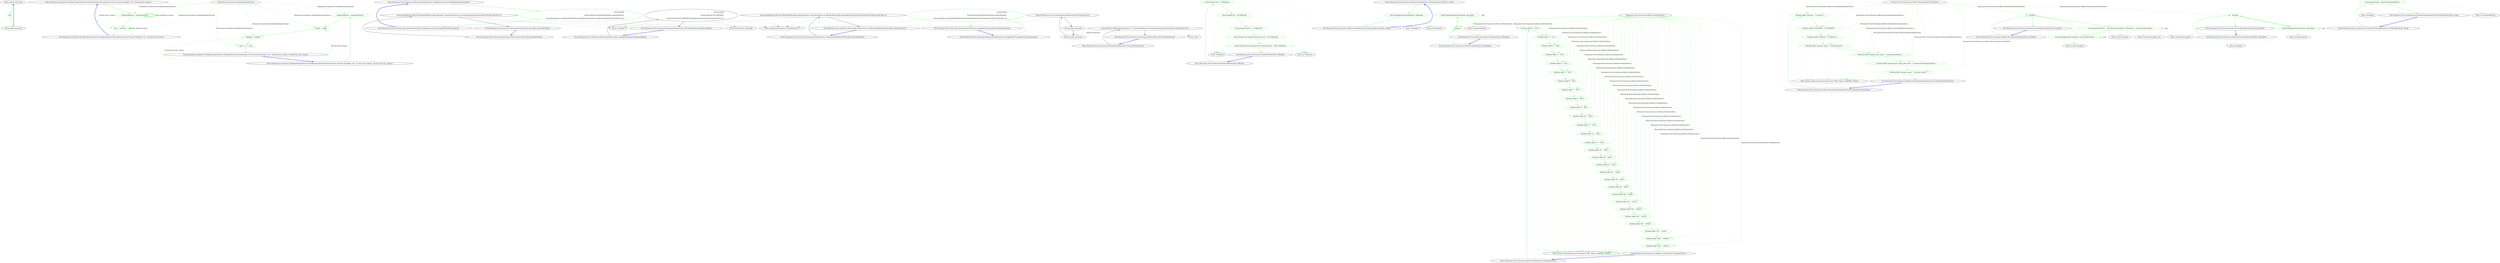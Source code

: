 digraph  {
m0_6 [label="Entry lambda expression", span="18-18", cluster="lambda expression", file="CapitalizeTests.cs"];
m0_7 [label=null, span="18-18", cluster="lambda expression", color=green, community=0, file="CapitalizeTests.cs"];
m0_8 [label="Exit lambda expression", span="18-18", cluster="lambda expression", file="CapitalizeTests.cs"];
m0_9 [label="Entry Humanizer.Localisation.TimeSpanPropertyFormat.TimeSpanPropertyFormat(System.Func<System.TimeSpan, int>, System.Func<string>)", span="21-21", cluster="Humanizer.Localisation.TimeSpanPropertyFormat.TimeSpanPropertyFormat(System.Func<System.TimeSpan, int>, System.Func<string>)", file="CapitalizeTests.cs"];
m0_10 [label="PropertySelector = propertySelector", span="23-23", cluster="Humanizer.Localisation.TimeSpanPropertyFormat.TimeSpanPropertyFormat(System.Func<System.TimeSpan, int>, System.Func<string>)", color=green, community=0, file="CapitalizeTests.cs"];
m0_11 [label="Zero = zeroFunc", span="24-24", cluster="Humanizer.Localisation.TimeSpanPropertyFormat.TimeSpanPropertyFormat(System.Func<System.TimeSpan, int>, System.Func<string>)", color=green, community=0, file="CapitalizeTests.cs"];
m0_12 [label="Exit Humanizer.Localisation.TimeSpanPropertyFormat.TimeSpanPropertyFormat(System.Func<System.TimeSpan, int>, System.Func<string>)", span="21-21", cluster="Humanizer.Localisation.TimeSpanPropertyFormat.TimeSpanPropertyFormat(System.Func<System.TimeSpan, int>, System.Func<string>)", file="CapitalizeTests.cs"];
m0_0 [label="Entry Humanizer.Localisation.TimeSpanPropertyFormat.TimeSpanPropertyFormat(System.Func<System.TimeSpan, int>, System.Func<string>, System.Func<int, string>)", span="10-10", cluster="Humanizer.Localisation.TimeSpanPropertyFormat.TimeSpanPropertyFormat(System.Func<System.TimeSpan, int>, System.Func<string>, System.Func<int, string>)", file="CapitalizeTests.cs"];
m0_1 [label="PropertySelector = propertySelector", span="15-15", cluster="Humanizer.Localisation.TimeSpanPropertyFormat.TimeSpanPropertyFormat(System.Func<System.TimeSpan, int>, System.Func<string>, System.Func<int, string>)", color=green, community=0, file="CapitalizeTests.cs"];
m0_2 [label="Single = single", span="16-16", cluster="Humanizer.Localisation.TimeSpanPropertyFormat.TimeSpanPropertyFormat(System.Func<System.TimeSpan, int>, System.Func<string>, System.Func<int, string>)", color=green, community=0, file="CapitalizeTests.cs"];
m0_3 [label="Multiple = multiple", span="17-17", cluster="Humanizer.Localisation.TimeSpanPropertyFormat.TimeSpanPropertyFormat(System.Func<System.TimeSpan, int>, System.Func<string>, System.Func<int, string>)", color=green, community=0, file="CapitalizeTests.cs"];
m0_4 [label="Zero = () => null", span="18-18", cluster="Humanizer.Localisation.TimeSpanPropertyFormat.TimeSpanPropertyFormat(System.Func<System.TimeSpan, int>, System.Func<string>, System.Func<int, string>)", color=green, community=0, file="CapitalizeTests.cs"];
m0_5 [label="Exit Humanizer.Localisation.TimeSpanPropertyFormat.TimeSpanPropertyFormat(System.Func<System.TimeSpan, int>, System.Func<string>, System.Func<int, string>)", span="10-10", cluster="Humanizer.Localisation.TimeSpanPropertyFormat.TimeSpanPropertyFormat(System.Func<System.TimeSpan, int>, System.Func<string>, System.Func<int, string>)", file="CapitalizeTests.cs"];
m0_13 [label="Humanizer.Localisation.TimeSpanPropertyFormat", span="", file="CapitalizeTests.cs"];
m2_18 [label="Entry Humanizer.Tests.Extensions.DehumanizeToEnumTests.CanApplyLowerCaseCasingOnEnumHumanization()", span="39-39", cluster="Humanizer.Tests.Extensions.DehumanizeToEnumTests.CanApplyLowerCaseCasingOnEnumHumanization()", file="DehumanizeToEnumTests.cs"];
m2_19 [label="Assert.Equal(\r\n                EnumUnderTest.MemberWithoutDescriptionAttribute,\r\n                EnumTestsResources.MemberWithoutDescriptionAttributeLowerCase.DehumanizeTo<EnumUnderTest>())", span="41-43", cluster="Humanizer.Tests.Extensions.DehumanizeToEnumTests.CanApplyLowerCaseCasingOnEnumHumanization()", color=green, community=0, file="DehumanizeToEnumTests.cs"];
m2_20 [label="Exit Humanizer.Tests.Extensions.DehumanizeToEnumTests.CanApplyLowerCaseCasingOnEnumHumanization()", span="39-39", cluster="Humanizer.Tests.Extensions.DehumanizeToEnumTests.CanApplyLowerCaseCasingOnEnumHumanization()", file="DehumanizeToEnumTests.cs"];
m2_8 [label="Entry Unk.>", span="", cluster="Unk.>", file="DehumanizeToEnumTests.cs"];
m2_5 [label="Entry Humanizer.Tests.Extensions.DehumanizeToEnumTests.ThrowsForNonEnums()", span="19-19", cluster="Humanizer.Tests.Extensions.DehumanizeToEnumTests.ThrowsForNonEnums()", file="DehumanizeToEnumTests.cs"];
m2_6 [label="Assert.Throws<ArgumentException>(() => EnumTestsResources.CustomDescription.DehumanizeTo<DummyClass>())", span="21-21", cluster="Humanizer.Tests.Extensions.DehumanizeToEnumTests.ThrowsForNonEnums()", file="DehumanizeToEnumTests.cs"];
m2_7 [label="Exit Humanizer.Tests.Extensions.DehumanizeToEnumTests.ThrowsForNonEnums()", span="19-19", cluster="Humanizer.Tests.Extensions.DehumanizeToEnumTests.ThrowsForNonEnums()", file="DehumanizeToEnumTests.cs"];
m2_0 [label="Entry Humanizer.Tests.Extensions.DehumanizeToEnumTests.HonorsDescriptionAttribute()", span="13-13", cluster="Humanizer.Tests.Extensions.DehumanizeToEnumTests.HonorsDescriptionAttribute()", file="DehumanizeToEnumTests.cs"];
m2_1 [label="Assert.Equal(EnumUnderTest.MemberWithDescriptionAttribute, EnumTestsResources.CustomDescription.DehumanizeTo<EnumUnderTest>())", span="15-15", cluster="Humanizer.Tests.Extensions.DehumanizeToEnumTests.HonorsDescriptionAttribute()", file="DehumanizeToEnumTests.cs"];
m2_2 [label="Exit Humanizer.Tests.Extensions.DehumanizeToEnumTests.HonorsDescriptionAttribute()", span="13-13", cluster="Humanizer.Tests.Extensions.DehumanizeToEnumTests.HonorsDescriptionAttribute()", file="DehumanizeToEnumTests.cs"];
m2_21 [label="Entry Humanizer.Tests.Extensions.DehumanizeToEnumTests.AllCapitalMembersAreReturnedAsIs()", span="47-47", cluster="Humanizer.Tests.Extensions.DehumanizeToEnumTests.AllCapitalMembersAreReturnedAsIs()", file="DehumanizeToEnumTests.cs"];
m2_22 [label="Assert.Equal(\r\n                EnumUnderTest.ALLCAPITALS,\r\n                EnumUnderTest.ALLCAPITALS.ToString().DehumanizeTo<EnumUnderTest>())", span="49-51", cluster="Humanizer.Tests.Extensions.DehumanizeToEnumTests.AllCapitalMembersAreReturnedAsIs()", file="DehumanizeToEnumTests.cs"];
m2_23 [label="Exit Humanizer.Tests.Extensions.DehumanizeToEnumTests.AllCapitalMembersAreReturnedAsIs()", span="47-47", cluster="Humanizer.Tests.Extensions.DehumanizeToEnumTests.AllCapitalMembersAreReturnedAsIs()", file="DehumanizeToEnumTests.cs"];
m2_24 [label="Entry System.Enum.ToString()", span="0-0", cluster="System.Enum.ToString()", file="DehumanizeToEnumTests.cs"];
m2_3 [label="Entry string.DehumanizeTo<TTargetEnum>()", span="12-12", cluster="string.DehumanizeTo<TTargetEnum>()", file="DehumanizeToEnumTests.cs"];
m2_4 [label="Entry Unk.Equal", span="", cluster="Unk.Equal", file="DehumanizeToEnumTests.cs"];
m2_12 [label="Entry Humanizer.Tests.Extensions.DehumanizeToEnumTests.CanHumanizeMembersWithoutDescriptionAttribute()", span="25-25", cluster="Humanizer.Tests.Extensions.DehumanizeToEnumTests.CanHumanizeMembersWithoutDescriptionAttribute()", file="DehumanizeToEnumTests.cs"];
m2_13 [label="Assert.Equal(EnumUnderTest.MemberWithoutDescriptionAttribute, EnumTestsResources.MemberWithoutDescriptionAttributeSentence.DehumanizeTo<EnumUnderTest>())", span="27-27", cluster="Humanizer.Tests.Extensions.DehumanizeToEnumTests.CanHumanizeMembersWithoutDescriptionAttribute()", file="DehumanizeToEnumTests.cs"];
m2_14 [label="Exit Humanizer.Tests.Extensions.DehumanizeToEnumTests.CanHumanizeMembersWithoutDescriptionAttribute()", span="25-25", cluster="Humanizer.Tests.Extensions.DehumanizeToEnumTests.CanHumanizeMembersWithoutDescriptionAttribute()", file="DehumanizeToEnumTests.cs"];
m2_9 [label="Entry lambda expression", span="21-21", cluster="lambda expression", file="DehumanizeToEnumTests.cs"];
m2_10 [label="EnumTestsResources.CustomDescription.DehumanizeTo<DummyClass>()", span="21-21", cluster="lambda expression", file="DehumanizeToEnumTests.cs"];
m2_11 [label="Exit lambda expression", span="21-21", cluster="lambda expression", file="DehumanizeToEnumTests.cs"];
m2_15 [label="Entry Humanizer.Tests.Extensions.DehumanizeToEnumTests.CanApplyTitleCasingOnEnumHumanization()", span="31-31", cluster="Humanizer.Tests.Extensions.DehumanizeToEnumTests.CanApplyTitleCasingOnEnumHumanization()", file="DehumanizeToEnumTests.cs"];
m2_16 [label="Assert.Equal(\r\n                EnumUnderTest.MemberWithoutDescriptionAttribute,\r\n                EnumTestsResources.MemberWithoutDescriptionAttributeTitle.DehumanizeTo<EnumUnderTest>())", span="33-35", cluster="Humanizer.Tests.Extensions.DehumanizeToEnumTests.CanApplyTitleCasingOnEnumHumanization()", color=green, community=0, file="DehumanizeToEnumTests.cs"];
m2_17 [label="Exit Humanizer.Tests.Extensions.DehumanizeToEnumTests.CanApplyTitleCasingOnEnumHumanization()", span="31-31", cluster="Humanizer.Tests.Extensions.DehumanizeToEnumTests.CanApplyTitleCasingOnEnumHumanization()", file="DehumanizeToEnumTests.cs"];
m4_8 [label="Entry Unk.Equal", span="", cluster="Unk.Equal", file="InflectorExtensions.cs"];
m4_7 [label="Entry int.ToWords()", span="13-13", cluster="int.ToWords()", file="InflectorExtensions.cs"];
m4_0 [label="Entry Humanizer.Tests.Extensions.NumberToWordsTests.ToWords()", span="6-6", cluster="Humanizer.Tests.Extensions.NumberToWordsTests.ToWords()", file="InflectorExtensions.cs"];
m4_1 [label="Assert.Equal(''one'', 1.ToWords())", span="8-8", cluster="Humanizer.Tests.Extensions.NumberToWordsTests.ToWords()", color=green, community=0, file="InflectorExtensions.cs"];
m4_2 [label="Assert.Equal(''ten'', 10.ToWords())", span="9-9", cluster="Humanizer.Tests.Extensions.NumberToWordsTests.ToWords()", color=green, community=0, file="InflectorExtensions.cs"];
m4_3 [label="Assert.Equal(''eleven'', 11.ToWords())", span="10-10", cluster="Humanizer.Tests.Extensions.NumberToWordsTests.ToWords()", color=green, community=0, file="InflectorExtensions.cs"];
m4_4 [label="Assert.Equal(''one hundred and twenty-two'', 122.ToWords())", span="11-11", cluster="Humanizer.Tests.Extensions.NumberToWordsTests.ToWords()", color=green, community=0, file="InflectorExtensions.cs"];
m4_5 [label="Assert.Equal(''three thousand five hundred and one'', 3501.ToWords())", span="12-12", cluster="Humanizer.Tests.Extensions.NumberToWordsTests.ToWords()", color=green, community=0, file="InflectorExtensions.cs"];
m4_6 [label="Exit Humanizer.Tests.Extensions.NumberToWordsTests.ToWords()", span="6-6", cluster="Humanizer.Tests.Extensions.NumberToWordsTests.ToWords()", file="InflectorExtensions.cs"];
m6_6 [label="Entry Humanizer.Tests.Extensions.Inflector.OrdinalizeTests.OrdanizeNumbersTest(int, string)", span="45-45", cluster="Humanizer.Tests.Extensions.Inflector.OrdinalizeTests.OrdanizeNumbersTest(int, string)", file="OrdinalizeTests.cs"];
m6_7 [label="Assert.Equal(number.Ordinalize(), ordanized)", span="47-47", cluster="Humanizer.Tests.Extensions.Inflector.OrdinalizeTests.OrdanizeNumbersTest(int, string)", color=green, community=0, file="OrdinalizeTests.cs"];
m6_8 [label="Exit Humanizer.Tests.Extensions.Inflector.OrdinalizeTests.OrdanizeNumbersTest(int, string)", span="45-45", cluster="Humanizer.Tests.Extensions.Inflector.OrdinalizeTests.OrdanizeNumbersTest(int, string)", file="OrdinalizeTests.cs"];
m6_40 [label="Entry System.Collections.Generic.Dictionary<TKey, TValue>.Add(TKey, TValue)", span="0-0", cluster="System.Collections.Generic.Dictionary<TKey, TValue>.Add(TKey, TValue)", file="OrdinalizeTests.cs"];
m6_5 [label="Entry Unk.Equal", span="", cluster="Unk.Equal", file="OrdinalizeTests.cs"];
m6_9 [label="Entry int.Ordinalize()", span="195-195", cluster="int.Ordinalize()", file="OrdinalizeTests.cs"];
m6_4 [label="Entry string.Ordinalize()", span="190-190", cluster="string.Ordinalize()", file="OrdinalizeTests.cs"];
m6_10 [label="Entry Humanizer.Tests.Extensions.Inflector.OrdinalizeTests.OrdinalizeTests()", span="50-50", cluster="Humanizer.Tests.Extensions.Inflector.OrdinalizeTests.OrdinalizeTests()", file="OrdinalizeTests.cs"];
m6_11 [label="TestData.Add(''0'', ''0th'')", span="52-52", cluster="Humanizer.Tests.Extensions.Inflector.OrdinalizeTests.OrdinalizeTests()", color=green, community=0, file="OrdinalizeTests.cs"];
m6_12 [label="TestData.Add(''1'', ''1st'')", span="53-53", cluster="Humanizer.Tests.Extensions.Inflector.OrdinalizeTests.OrdinalizeTests()", color=green, community=0, file="OrdinalizeTests.cs"];
m6_13 [label="TestData.Add(''2'', ''2nd'')", span="54-54", cluster="Humanizer.Tests.Extensions.Inflector.OrdinalizeTests.OrdinalizeTests()", color=green, community=0, file="OrdinalizeTests.cs"];
m6_14 [label="TestData.Add(''3'', ''3rd'')", span="55-55", cluster="Humanizer.Tests.Extensions.Inflector.OrdinalizeTests.OrdinalizeTests()", color=green, community=0, file="OrdinalizeTests.cs"];
m6_15 [label="TestData.Add(''4'', ''4th'')", span="56-56", cluster="Humanizer.Tests.Extensions.Inflector.OrdinalizeTests.OrdinalizeTests()", color=green, community=0, file="OrdinalizeTests.cs"];
m6_16 [label="TestData.Add(''5'', ''5th'')", span="57-57", cluster="Humanizer.Tests.Extensions.Inflector.OrdinalizeTests.OrdinalizeTests()", color=green, community=0, file="OrdinalizeTests.cs"];
m6_17 [label="TestData.Add(''6'', ''6th'')", span="58-58", cluster="Humanizer.Tests.Extensions.Inflector.OrdinalizeTests.OrdinalizeTests()", color=green, community=0, file="OrdinalizeTests.cs"];
m6_18 [label="TestData.Add(''7'', ''7th'')", span="59-59", cluster="Humanizer.Tests.Extensions.Inflector.OrdinalizeTests.OrdinalizeTests()", color=green, community=0, file="OrdinalizeTests.cs"];
m6_19 [label="TestData.Add(''8'', ''8th'')", span="60-60", cluster="Humanizer.Tests.Extensions.Inflector.OrdinalizeTests.OrdinalizeTests()", color=green, community=0, file="OrdinalizeTests.cs"];
m6_20 [label="TestData.Add(''9'', ''9th'')", span="61-61", cluster="Humanizer.Tests.Extensions.Inflector.OrdinalizeTests.OrdinalizeTests()", color=green, community=0, file="OrdinalizeTests.cs"];
m6_21 [label="TestData.Add(''10'', ''10th'')", span="62-62", cluster="Humanizer.Tests.Extensions.Inflector.OrdinalizeTests.OrdinalizeTests()", color=green, community=0, file="OrdinalizeTests.cs"];
m6_22 [label="TestData.Add(''11'', ''11th'')", span="63-63", cluster="Humanizer.Tests.Extensions.Inflector.OrdinalizeTests.OrdinalizeTests()", color=green, community=0, file="OrdinalizeTests.cs"];
m6_23 [label="TestData.Add(''12'', ''12th'')", span="64-64", cluster="Humanizer.Tests.Extensions.Inflector.OrdinalizeTests.OrdinalizeTests()", color=green, community=0, file="OrdinalizeTests.cs"];
m6_24 [label="TestData.Add(''13'', ''13th'')", span="65-65", cluster="Humanizer.Tests.Extensions.Inflector.OrdinalizeTests.OrdinalizeTests()", color=green, community=0, file="OrdinalizeTests.cs"];
m6_25 [label="TestData.Add(''14'', ''14th'')", span="66-66", cluster="Humanizer.Tests.Extensions.Inflector.OrdinalizeTests.OrdinalizeTests()", color=green, community=0, file="OrdinalizeTests.cs"];
m6_26 [label="TestData.Add(''20'', ''20th'')", span="67-67", cluster="Humanizer.Tests.Extensions.Inflector.OrdinalizeTests.OrdinalizeTests()", color=green, community=0, file="OrdinalizeTests.cs"];
m6_27 [label="TestData.Add(''21'', ''21st'')", span="68-68", cluster="Humanizer.Tests.Extensions.Inflector.OrdinalizeTests.OrdinalizeTests()", color=green, community=0, file="OrdinalizeTests.cs"];
m6_28 [label="TestData.Add(''22'', ''22nd'')", span="69-69", cluster="Humanizer.Tests.Extensions.Inflector.OrdinalizeTests.OrdinalizeTests()", color=green, community=0, file="OrdinalizeTests.cs"];
m6_29 [label="TestData.Add(''23'', ''23rd'')", span="70-70", cluster="Humanizer.Tests.Extensions.Inflector.OrdinalizeTests.OrdinalizeTests()", color=green, community=0, file="OrdinalizeTests.cs"];
m6_30 [label="TestData.Add(''24'', ''24th'')", span="71-71", cluster="Humanizer.Tests.Extensions.Inflector.OrdinalizeTests.OrdinalizeTests()", color=green, community=0, file="OrdinalizeTests.cs"];
m6_31 [label="TestData.Add(''100'', ''100th'')", span="72-72", cluster="Humanizer.Tests.Extensions.Inflector.OrdinalizeTests.OrdinalizeTests()", color=green, community=0, file="OrdinalizeTests.cs"];
m6_32 [label="TestData.Add(''101'', ''101st'')", span="73-73", cluster="Humanizer.Tests.Extensions.Inflector.OrdinalizeTests.OrdinalizeTests()", color=green, community=0, file="OrdinalizeTests.cs"];
m6_33 [label="TestData.Add(''102'', ''102nd'')", span="74-74", cluster="Humanizer.Tests.Extensions.Inflector.OrdinalizeTests.OrdinalizeTests()", color=green, community=0, file="OrdinalizeTests.cs"];
m6_34 [label="TestData.Add(''103'', ''103rd'')", span="75-75", cluster="Humanizer.Tests.Extensions.Inflector.OrdinalizeTests.OrdinalizeTests()", color=green, community=0, file="OrdinalizeTests.cs"];
m6_35 [label="TestData.Add(''104'', ''104th'')", span="76-76", cluster="Humanizer.Tests.Extensions.Inflector.OrdinalizeTests.OrdinalizeTests()", color=green, community=0, file="OrdinalizeTests.cs"];
m6_36 [label="TestData.Add(''110'', ''110th'')", span="77-77", cluster="Humanizer.Tests.Extensions.Inflector.OrdinalizeTests.OrdinalizeTests()", color=green, community=0, file="OrdinalizeTests.cs"];
m6_37 [label="TestData.Add(''1000'', ''1000th'')", span="78-78", cluster="Humanizer.Tests.Extensions.Inflector.OrdinalizeTests.OrdinalizeTests()", color=green, community=0, file="OrdinalizeTests.cs"];
m6_38 [label="TestData.Add(''1001'', ''1001st'')", span="79-79", cluster="Humanizer.Tests.Extensions.Inflector.OrdinalizeTests.OrdinalizeTests()", color=green, community=0, file="OrdinalizeTests.cs"];
m6_39 [label="Exit Humanizer.Tests.Extensions.Inflector.OrdinalizeTests.OrdinalizeTests()", span="50-50", cluster="Humanizer.Tests.Extensions.Inflector.OrdinalizeTests.OrdinalizeTests()", file="OrdinalizeTests.cs"];
m6_0 [label="Entry Humanizer.Tests.Extensions.Inflector.OrdinalizeTests.Ordinalize()", span="8-8", cluster="Humanizer.Tests.Extensions.Inflector.OrdinalizeTests.Ordinalize()", file="OrdinalizeTests.cs"];
m6_1 [label=TestData, span="10-10", cluster="Humanizer.Tests.Extensions.Inflector.OrdinalizeTests.Ordinalize()", color=green, community=0, file="OrdinalizeTests.cs"];
m6_2 [label="Assert.Equal(pair.Key.Ordinalize(), pair.Value)", span="12-12", cluster="Humanizer.Tests.Extensions.Inflector.OrdinalizeTests.Ordinalize()", color=green, community=0, file="OrdinalizeTests.cs"];
m6_3 [label="Exit Humanizer.Tests.Extensions.Inflector.OrdinalizeTests.Ordinalize()", span="8-8", cluster="Humanizer.Tests.Extensions.Inflector.OrdinalizeTests.Ordinalize()", file="OrdinalizeTests.cs"];
m6_41 [label="Humanizer.Tests.Extensions.Inflector.OrdinalizeTests", span="", file="OrdinalizeTests.cs"];
m7_24 [label="Entry System.Collections.Generic.Dictionary<TKey, TValue>.Add(TKey, TValue)", span="0-0", cluster="System.Collections.Generic.Dictionary<TKey, TValue>.Add(TKey, TValue)", file="PascalizeAndCamelizeTests.cs"];
m7_14 [label="Entry string.Camelize()", span="167-167", cluster="string.Camelize()", file="PascalizeAndCamelizeTests.cs"];
m7_6 [label="Entry Humanizer.Tests.Extensions.Inflector.PascalizeAndCamelizeTests.Camelize()", span="19-19", cluster="Humanizer.Tests.Extensions.Inflector.PascalizeAndCamelizeTests.Camelize()", file="PascalizeAndCamelizeTests.cs"];
m7_7 [label=TestData, span="21-21", cluster="Humanizer.Tests.Extensions.Inflector.PascalizeAndCamelizeTests.Camelize()", color=green, community=0, file="PascalizeAndCamelizeTests.cs"];
m7_9 [label="Assert.Equal(pair.Key.Camelize(), lowercaseFirstChar)", span="24-24", cluster="Humanizer.Tests.Extensions.Inflector.PascalizeAndCamelizeTests.Camelize()", color=green, community=0, file="PascalizeAndCamelizeTests.cs"];
m7_8 [label="var lowercaseFirstChar = pair.Value.Substring(0, 1).ToLower() + pair.Value.Substring(1)", span="23-23", cluster="Humanizer.Tests.Extensions.Inflector.PascalizeAndCamelizeTests.Camelize()", color=green, community=0, file="PascalizeAndCamelizeTests.cs"];
m7_10 [label="Exit Humanizer.Tests.Extensions.Inflector.PascalizeAndCamelizeTests.Camelize()", span="19-19", cluster="Humanizer.Tests.Extensions.Inflector.PascalizeAndCamelizeTests.Camelize()", file="PascalizeAndCamelizeTests.cs"];
m7_0 [label="Entry Humanizer.Tests.Extensions.Inflector.PascalizeAndCamelizeTests.Pascalize()", span="7-7", cluster="Humanizer.Tests.Extensions.Inflector.PascalizeAndCamelizeTests.Pascalize()", file="PascalizeAndCamelizeTests.cs"];
m7_1 [label=TestData, span="9-9", cluster="Humanizer.Tests.Extensions.Inflector.PascalizeAndCamelizeTests.Pascalize()", color=green, community=0, file="PascalizeAndCamelizeTests.cs"];
m7_2 [label="Assert.Equal(pair.Key.Pascalize(), pair.Value)", span="11-11", cluster="Humanizer.Tests.Extensions.Inflector.PascalizeAndCamelizeTests.Pascalize()", color=green, community=0, file="PascalizeAndCamelizeTests.cs"];
m7_3 [label="Exit Humanizer.Tests.Extensions.Inflector.PascalizeAndCamelizeTests.Pascalize()", span="7-7", cluster="Humanizer.Tests.Extensions.Inflector.PascalizeAndCamelizeTests.Pascalize()", file="PascalizeAndCamelizeTests.cs"];
m7_15 [label="Entry Humanizer.Tests.Extensions.Inflector.PascalizeAndCamelizeTests.PascalizeAndCamelizeTests()", span="28-28", cluster="Humanizer.Tests.Extensions.Inflector.PascalizeAndCamelizeTests.PascalizeAndCamelizeTests()", file="PascalizeAndCamelizeTests.cs"];
m7_16 [label="TestData.Add(''customer'', ''Customer'')", span="30-30", cluster="Humanizer.Tests.Extensions.Inflector.PascalizeAndCamelizeTests.PascalizeAndCamelizeTests()", color=green, community=0, file="PascalizeAndCamelizeTests.cs"];
m7_17 [label="TestData.Add(''CUSTOMER'', ''CUSTOMER'')", span="31-31", cluster="Humanizer.Tests.Extensions.Inflector.PascalizeAndCamelizeTests.PascalizeAndCamelizeTests()", color=green, community=0, file="PascalizeAndCamelizeTests.cs"];
m7_18 [label="TestData.Add(''CUStomer'', ''CUStomer'')", span="32-32", cluster="Humanizer.Tests.Extensions.Inflector.PascalizeAndCamelizeTests.PascalizeAndCamelizeTests()", color=green, community=0, file="PascalizeAndCamelizeTests.cs"];
m7_19 [label="TestData.Add(''customer_name'', ''CustomerName'')", span="33-33", cluster="Humanizer.Tests.Extensions.Inflector.PascalizeAndCamelizeTests.PascalizeAndCamelizeTests()", color=green, community=0, file="PascalizeAndCamelizeTests.cs"];
m7_20 [label="TestData.Add(''customer_first_name'', ''CustomerFirstName'')", span="34-34", cluster="Humanizer.Tests.Extensions.Inflector.PascalizeAndCamelizeTests.PascalizeAndCamelizeTests()", color=green, community=0, file="PascalizeAndCamelizeTests.cs"];
m7_21 [label="TestData.Add(''customer_first_name_goes_here'', ''CustomerFirstNameGoesHere'')", span="35-35", cluster="Humanizer.Tests.Extensions.Inflector.PascalizeAndCamelizeTests.PascalizeAndCamelizeTests()", color=green, community=0, file="PascalizeAndCamelizeTests.cs"];
m7_22 [label="TestData.Add(''customer name'', ''Customer name'')", span="36-36", cluster="Humanizer.Tests.Extensions.Inflector.PascalizeAndCamelizeTests.PascalizeAndCamelizeTests()", color=green, community=0, file="PascalizeAndCamelizeTests.cs"];
m7_23 [label="Exit Humanizer.Tests.Extensions.Inflector.PascalizeAndCamelizeTests.PascalizeAndCamelizeTests()", span="28-28", cluster="Humanizer.Tests.Extensions.Inflector.PascalizeAndCamelizeTests.PascalizeAndCamelizeTests()", file="PascalizeAndCamelizeTests.cs"];
m7_5 [label="Entry Unk.Equal", span="", cluster="Unk.Equal", file="PascalizeAndCamelizeTests.cs"];
m7_4 [label="Entry string.Pascalize()", span="162-162", cluster="string.Pascalize()", file="PascalizeAndCamelizeTests.cs"];
m7_12 [label="Entry string.ToLower()", span="0-0", cluster="string.ToLower()", file="PascalizeAndCamelizeTests.cs"];
m7_11 [label="Entry string.Substring(int, int)", span="0-0", cluster="string.Substring(int, int)", file="PascalizeAndCamelizeTests.cs"];
m7_13 [label="Entry string.Substring(int)", span="0-0", cluster="string.Substring(int)", file="PascalizeAndCamelizeTests.cs"];
m7_25 [label="Humanizer.Tests.Extensions.Inflector.PascalizeAndCamelizeTests", span="", file="PascalizeAndCamelizeTests.cs"];
m8_6 [label="Entry Unk.Equal", span="", cluster="Unk.Equal", file="PluralizeTests.cs"];
m8_2 [label="Entry Humanizer.Tests.Localisation.nl.NumberToOrdinalWordsTests.ToOrdinalWords(int, string)", span="61-61", cluster="Humanizer.Tests.Localisation.nl.NumberToOrdinalWordsTests.ToOrdinalWords(int, string)", file="PluralizeTests.cs"];
m8_3 [label="Assert.Equal(words, number.ToOrdinalWords())", span="63-63", cluster="Humanizer.Tests.Localisation.nl.NumberToOrdinalWordsTests.ToOrdinalWords(int, string)", color=green, community=0, file="PluralizeTests.cs"];
m8_4 [label="Exit Humanizer.Tests.Localisation.nl.NumberToOrdinalWordsTests.ToOrdinalWords(int, string)", span="61-61", cluster="Humanizer.Tests.Localisation.nl.NumberToOrdinalWordsTests.ToOrdinalWords(int, string)", file="PluralizeTests.cs"];
m8_5 [label="Entry int.ToOrdinalWords()", span="54-54", cluster="int.ToOrdinalWords()", file="PluralizeTests.cs"];
m0_6 -> m0_7  [key=0, style=solid, color=green];
m0_7 -> m0_8  [key=0, style=solid, color=green];
m0_8 -> m0_6  [key=0, style=bold, color=blue];
m0_9 -> m0_10  [key=0, style=solid, color=green];
m0_9 -> m0_11  [key=1, style=dashed, color=green, label="System.Func<string>"];
m0_10 -> m0_10  [key=3, color=green, style=bold, label="Local variable int minute"];
m0_10 -> m0_11  [key=0, style=solid, color=green];
m0_11 -> m0_11  [key=3, color=green, style=bold, label="Local variable int hour"];
m0_11 -> m0_12  [key=0, style=solid, color=green];
m0_12 -> m0_9  [key=0, style=bold, color=blue];
m0_0 -> m0_1  [key=0, style=solid, color=green];
m0_0 -> m0_2  [key=1, style=dashed, color=green, label="System.Func<string>"];
m0_0 -> m0_3  [key=1, style=dashed, color=green, label="System.Func<int, string>"];
m0_1 -> m0_2  [key=0, style=solid, color=green];
m0_2 -> m0_3  [key=0, style=solid, color=green];
m0_3 -> m0_4  [key=0, style=solid, color=green];
m0_4 -> m0_5  [key=0, style=solid, color=green];
m0_5 -> m0_0  [key=0, style=bold, color=blue];
m0_13 -> m0_1  [key=1, style=dashed, color=green, label="Humanizer.Localisation.TimeSpanPropertyFormat"];
m0_13 -> m0_2  [key=1, style=dashed, color=green, label="Humanizer.Localisation.TimeSpanPropertyFormat"];
m0_13 -> m0_3  [key=1, style=dashed, color=green, label="Humanizer.Localisation.TimeSpanPropertyFormat"];
m0_13 -> m0_4  [key=1, style=dashed, color=green, label="Humanizer.Localisation.TimeSpanPropertyFormat"];
m0_13 -> m0_10  [key=1, style=dashed, color=green, label="Humanizer.Localisation.TimeSpanPropertyFormat"];
m0_13 -> m0_11  [key=1, style=dashed, color=green, label="Humanizer.Localisation.TimeSpanPropertyFormat"];
m2_18 -> m2_19  [key=0, style=solid, color=green];
m2_19 -> m2_20  [key=0, style=solid, color=green];
m2_19 -> m2_3  [key=2, style=dotted, color=green];
m2_19 -> m2_4  [key=2, style=dotted, color=green];
m2_20 -> m2_18  [key=0, style=bold, color=blue];
m2_5 -> m2_6  [key=0, style=solid];
m2_6 -> m2_9  [key=1, style=dashed, color=darkseagreen4, label="lambda expression"];
m2_6 -> m2_7  [key=0, style=solid];
m2_6 -> m2_8  [key=2, style=dotted];
m2_7 -> m2_5  [key=0, style=bold, color=blue];
m2_0 -> m2_1  [key=0, style=solid];
m2_1 -> m2_3  [key=2, style=dotted];
m2_1 -> m2_4  [key=2, style=dotted];
m2_1 -> m2_2  [key=0, style=solid];
m2_2 -> m2_0  [key=0, style=bold, color=blue];
m2_21 -> m2_22  [key=0, style=solid];
m2_22 -> m2_3  [key=2, style=dotted];
m2_22 -> m2_4  [key=2, style=dotted];
m2_22 -> m2_23  [key=0, style=solid];
m2_22 -> m2_24  [key=2, style=dotted];
m2_23 -> m2_21  [key=0, style=bold, color=blue];
m2_12 -> m2_13  [key=0, style=solid];
m2_13 -> m2_3  [key=2, style=dotted];
m2_13 -> m2_4  [key=2, style=dotted];
m2_13 -> m2_14  [key=0, style=solid];
m2_14 -> m2_12  [key=0, style=bold, color=blue];
m2_9 -> m2_10  [key=0, style=solid];
m2_10 -> m2_3  [key=2, style=dotted];
m2_10 -> m2_11  [key=0, style=solid];
m2_11 -> m2_9  [key=0, style=bold, color=blue];
m2_15 -> m2_16  [key=0, style=solid, color=green];
m2_16 -> m2_17  [key=0, style=solid, color=green];
m2_16 -> m2_3  [key=2, style=dotted, color=green];
m2_16 -> m2_4  [key=2, style=dotted, color=green];
m2_17 -> m2_15  [key=0, style=bold, color=blue];
m4_0 -> m4_1  [key=0, style=solid, color=green];
m4_1 -> m4_2  [key=0, style=solid, color=green];
m4_1 -> m4_7  [key=2, style=dotted, color=green];
m4_1 -> m4_8  [key=2, style=dotted, color=green];
m4_2 -> m4_3  [key=0, style=solid, color=green];
m4_2 -> m4_7  [key=2, style=dotted, color=green];
m4_2 -> m4_8  [key=2, style=dotted, color=green];
m4_3 -> m4_4  [key=0, style=solid, color=green];
m4_3 -> m4_7  [key=2, style=dotted, color=green];
m4_3 -> m4_8  [key=2, style=dotted, color=green];
m4_4 -> m4_5  [key=0, style=solid, color=green];
m4_4 -> m4_7  [key=2, style=dotted, color=green];
m4_4 -> m4_8  [key=2, style=dotted, color=green];
m4_5 -> m4_6  [key=0, style=solid, color=green];
m4_5 -> m4_7  [key=2, style=dotted, color=green];
m4_5 -> m4_8  [key=2, style=dotted, color=green];
m4_6 -> m4_0  [key=0, style=bold, color=blue];
m6_6 -> m6_7  [key=0, style=solid, color=green];
m6_7 -> m6_8  [key=0, style=solid, color=green];
m6_7 -> m6_9  [key=2, style=dotted, color=green];
m6_7 -> m6_5  [key=2, style=dotted, color=green];
m6_8 -> m6_6  [key=0, style=bold, color=blue];
m6_10 -> m6_11  [key=0, style=solid, color=green];
m6_11 -> m6_12  [key=0, style=solid, color=green];
m6_11 -> m6_40  [key=2, style=dotted, color=green];
m6_12 -> m6_13  [key=0, style=solid, color=green];
m6_12 -> m6_40  [key=2, style=dotted, color=green];
m6_13 -> m6_14  [key=0, style=solid, color=green];
m6_13 -> m6_40  [key=2, style=dotted, color=green];
m6_14 -> m6_15  [key=0, style=solid, color=green];
m6_14 -> m6_40  [key=2, style=dotted, color=green];
m6_15 -> m6_16  [key=0, style=solid, color=green];
m6_15 -> m6_40  [key=2, style=dotted, color=green];
m6_16 -> m6_17  [key=0, style=solid, color=green];
m6_16 -> m6_40  [key=2, style=dotted, color=green];
m6_17 -> m6_18  [key=0, style=solid, color=green];
m6_17 -> m6_40  [key=2, style=dotted, color=green];
m6_18 -> m6_19  [key=0, style=solid, color=green];
m6_18 -> m6_40  [key=2, style=dotted, color=green];
m6_19 -> m6_20  [key=0, style=solid, color=green];
m6_19 -> m6_40  [key=2, style=dotted, color=green];
m6_20 -> m6_21  [key=0, style=solid, color=green];
m6_20 -> m6_40  [key=2, style=dotted, color=green];
m6_21 -> m6_22  [key=0, style=solid, color=green];
m6_21 -> m6_40  [key=2, style=dotted, color=green];
m6_22 -> m6_23  [key=0, style=solid, color=green];
m6_22 -> m6_40  [key=2, style=dotted, color=green];
m6_23 -> m6_24  [key=0, style=solid, color=green];
m6_23 -> m6_40  [key=2, style=dotted, color=green];
m6_24 -> m6_25  [key=0, style=solid, color=green];
m6_24 -> m6_40  [key=2, style=dotted, color=green];
m6_25 -> m6_26  [key=0, style=solid, color=green];
m6_25 -> m6_40  [key=2, style=dotted, color=green];
m6_26 -> m6_27  [key=0, style=solid, color=green];
m6_26 -> m6_40  [key=2, style=dotted, color=green];
m6_27 -> m6_28  [key=0, style=solid, color=green];
m6_27 -> m6_40  [key=2, style=dotted, color=green];
m6_28 -> m6_29  [key=0, style=solid, color=green];
m6_28 -> m6_40  [key=2, style=dotted, color=green];
m6_29 -> m6_30  [key=0, style=solid, color=green];
m6_29 -> m6_40  [key=2, style=dotted, color=green];
m6_30 -> m6_31  [key=0, style=solid, color=green];
m6_30 -> m6_40  [key=2, style=dotted, color=green];
m6_31 -> m6_32  [key=0, style=solid, color=green];
m6_31 -> m6_40  [key=2, style=dotted, color=green];
m6_32 -> m6_33  [key=0, style=solid, color=green];
m6_32 -> m6_40  [key=2, style=dotted, color=green];
m6_33 -> m6_34  [key=0, style=solid, color=green];
m6_33 -> m6_40  [key=2, style=dotted, color=green];
m6_34 -> m6_35  [key=0, style=solid, color=green];
m6_34 -> m6_40  [key=2, style=dotted, color=green];
m6_35 -> m6_36  [key=0, style=solid, color=green];
m6_35 -> m6_40  [key=2, style=dotted, color=green];
m6_36 -> m6_37  [key=0, style=solid, color=green];
m6_36 -> m6_40  [key=2, style=dotted, color=green];
m6_37 -> m6_38  [key=0, style=solid, color=green];
m6_37 -> m6_40  [key=2, style=dotted, color=green];
m6_38 -> m6_39  [key=0, style=solid, color=green];
m6_38 -> m6_40  [key=2, style=dotted, color=green];
m6_39 -> m6_10  [key=0, style=bold, color=blue];
m6_0 -> m6_1  [key=0, style=solid, color=green];
m6_1 -> m6_2  [key=0, style=solid, color=green];
m6_1 -> m6_3  [key=0, style=solid, color=green];
m6_2 -> m6_1  [key=0, style=solid, color=green];
m6_2 -> m6_2  [key=1, style=dashed, color=green, label=pair];
m6_2 -> m6_4  [key=2, style=dotted, color=green];
m6_2 -> m6_5  [key=2, style=dotted, color=green];
m6_3 -> m6_0  [key=0, style=bold, color=blue];
m6_41 -> m6_1  [key=1, style=dashed, color=green, label="Humanizer.Tests.Extensions.Inflector.OrdinalizeTests"];
m6_41 -> m6_11  [key=1, style=dashed, color=green, label="Humanizer.Tests.Extensions.Inflector.OrdinalizeTests"];
m6_41 -> m6_12  [key=1, style=dashed, color=green, label="Humanizer.Tests.Extensions.Inflector.OrdinalizeTests"];
m6_41 -> m6_13  [key=1, style=dashed, color=green, label="Humanizer.Tests.Extensions.Inflector.OrdinalizeTests"];
m6_41 -> m6_14  [key=1, style=dashed, color=green, label="Humanizer.Tests.Extensions.Inflector.OrdinalizeTests"];
m6_41 -> m6_15  [key=1, style=dashed, color=green, label="Humanizer.Tests.Extensions.Inflector.OrdinalizeTests"];
m6_41 -> m6_16  [key=1, style=dashed, color=green, label="Humanizer.Tests.Extensions.Inflector.OrdinalizeTests"];
m6_41 -> m6_17  [key=1, style=dashed, color=green, label="Humanizer.Tests.Extensions.Inflector.OrdinalizeTests"];
m6_41 -> m6_18  [key=1, style=dashed, color=green, label="Humanizer.Tests.Extensions.Inflector.OrdinalizeTests"];
m6_41 -> m6_19  [key=1, style=dashed, color=green, label="Humanizer.Tests.Extensions.Inflector.OrdinalizeTests"];
m6_41 -> m6_20  [key=1, style=dashed, color=green, label="Humanizer.Tests.Extensions.Inflector.OrdinalizeTests"];
m6_41 -> m6_21  [key=1, style=dashed, color=green, label="Humanizer.Tests.Extensions.Inflector.OrdinalizeTests"];
m6_41 -> m6_22  [key=1, style=dashed, color=green, label="Humanizer.Tests.Extensions.Inflector.OrdinalizeTests"];
m6_41 -> m6_23  [key=1, style=dashed, color=green, label="Humanizer.Tests.Extensions.Inflector.OrdinalizeTests"];
m6_41 -> m6_24  [key=1, style=dashed, color=green, label="Humanizer.Tests.Extensions.Inflector.OrdinalizeTests"];
m6_41 -> m6_25  [key=1, style=dashed, color=green, label="Humanizer.Tests.Extensions.Inflector.OrdinalizeTests"];
m6_41 -> m6_26  [key=1, style=dashed, color=green, label="Humanizer.Tests.Extensions.Inflector.OrdinalizeTests"];
m6_41 -> m6_27  [key=1, style=dashed, color=green, label="Humanizer.Tests.Extensions.Inflector.OrdinalizeTests"];
m6_41 -> m6_28  [key=1, style=dashed, color=green, label="Humanizer.Tests.Extensions.Inflector.OrdinalizeTests"];
m6_41 -> m6_29  [key=1, style=dashed, color=green, label="Humanizer.Tests.Extensions.Inflector.OrdinalizeTests"];
m6_41 -> m6_30  [key=1, style=dashed, color=green, label="Humanizer.Tests.Extensions.Inflector.OrdinalizeTests"];
m6_41 -> m6_31  [key=1, style=dashed, color=green, label="Humanizer.Tests.Extensions.Inflector.OrdinalizeTests"];
m6_41 -> m6_32  [key=1, style=dashed, color=green, label="Humanizer.Tests.Extensions.Inflector.OrdinalizeTests"];
m6_41 -> m6_33  [key=1, style=dashed, color=green, label="Humanizer.Tests.Extensions.Inflector.OrdinalizeTests"];
m6_41 -> m6_34  [key=1, style=dashed, color=green, label="Humanizer.Tests.Extensions.Inflector.OrdinalizeTests"];
m6_41 -> m6_35  [key=1, style=dashed, color=green, label="Humanizer.Tests.Extensions.Inflector.OrdinalizeTests"];
m6_41 -> m6_36  [key=1, style=dashed, color=green, label="Humanizer.Tests.Extensions.Inflector.OrdinalizeTests"];
m6_41 -> m6_37  [key=1, style=dashed, color=green, label="Humanizer.Tests.Extensions.Inflector.OrdinalizeTests"];
m6_41 -> m6_38  [key=1, style=dashed, color=green, label="Humanizer.Tests.Extensions.Inflector.OrdinalizeTests"];
m7_6 -> m7_7  [key=0, style=solid, color=green];
m7_7 -> m7_8  [key=0, style=solid, color=green];
m7_7 -> m7_10  [key=0, style=solid, color=green];
m7_9 -> m7_7  [key=0, style=solid, color=green];
m7_9 -> m7_9  [key=1, style=dashed, color=green, label=pair];
m7_9 -> m7_14  [key=2, style=dotted, color=green];
m7_9 -> m7_5  [key=2, style=dotted, color=green];
m7_8 -> m7_8  [key=1, style=dashed, color=green, label=pair];
m7_8 -> m7_9  [key=0, style=solid, color=green];
m7_8 -> m7_11  [key=2, style=dotted, color=green];
m7_8 -> m7_12  [key=2, style=dotted, color=green];
m7_8 -> m7_13  [key=2, style=dotted, color=green];
m7_10 -> m7_6  [key=0, style=bold, color=blue];
m7_0 -> m7_1  [key=0, style=solid, color=green];
m7_1 -> m7_2  [key=0, style=solid, color=green];
m7_1 -> m7_3  [key=0, style=solid, color=green];
m7_2 -> m7_1  [key=0, style=solid, color=green];
m7_2 -> m7_2  [key=1, style=dashed, color=green, label=pair];
m7_2 -> m7_4  [key=2, style=dotted, color=green];
m7_2 -> m7_5  [key=2, style=dotted, color=green];
m7_3 -> m7_0  [key=0, style=bold, color=blue];
m7_15 -> m7_16  [key=0, style=solid, color=green];
m7_16 -> m7_17  [key=0, style=solid, color=green];
m7_16 -> m7_24  [key=2, style=dotted, color=green];
m7_17 -> m7_18  [key=0, style=solid, color=green];
m7_17 -> m7_24  [key=2, style=dotted, color=green];
m7_18 -> m7_19  [key=0, style=solid, color=green];
m7_18 -> m7_24  [key=2, style=dotted, color=green];
m7_19 -> m7_20  [key=0, style=solid, color=green];
m7_19 -> m7_24  [key=2, style=dotted, color=green];
m7_20 -> m7_21  [key=0, style=solid, color=green];
m7_20 -> m7_24  [key=2, style=dotted, color=green];
m7_21 -> m7_22  [key=0, style=solid, color=green];
m7_21 -> m7_24  [key=2, style=dotted, color=green];
m7_22 -> m7_23  [key=0, style=solid, color=green];
m7_22 -> m7_24  [key=2, style=dotted, color=green];
m7_23 -> m7_15  [key=0, style=bold, color=blue];
m7_25 -> m7_1  [key=1, style=dashed, color=green, label="Humanizer.Tests.Extensions.Inflector.PascalizeAndCamelizeTests"];
m7_25 -> m7_7  [key=1, style=dashed, color=green, label="Humanizer.Tests.Extensions.Inflector.PascalizeAndCamelizeTests"];
m7_25 -> m7_16  [key=1, style=dashed, color=green, label="Humanizer.Tests.Extensions.Inflector.PascalizeAndCamelizeTests"];
m7_25 -> m7_17  [key=1, style=dashed, color=green, label="Humanizer.Tests.Extensions.Inflector.PascalizeAndCamelizeTests"];
m7_25 -> m7_18  [key=1, style=dashed, color=green, label="Humanizer.Tests.Extensions.Inflector.PascalizeAndCamelizeTests"];
m7_25 -> m7_19  [key=1, style=dashed, color=green, label="Humanizer.Tests.Extensions.Inflector.PascalizeAndCamelizeTests"];
m7_25 -> m7_20  [key=1, style=dashed, color=green, label="Humanizer.Tests.Extensions.Inflector.PascalizeAndCamelizeTests"];
m7_25 -> m7_21  [key=1, style=dashed, color=green, label="Humanizer.Tests.Extensions.Inflector.PascalizeAndCamelizeTests"];
m7_25 -> m7_22  [key=1, style=dashed, color=green, label="Humanizer.Tests.Extensions.Inflector.PascalizeAndCamelizeTests"];
m8_2 -> m8_3  [key=0, style=solid, color=green];
m8_3 -> m8_4  [key=0, style=solid, color=green];
m8_3 -> m8_5  [key=2, style=dotted, color=green];
m8_3 -> m8_6  [key=2, style=dotted, color=green];
m8_4 -> m8_2  [key=0, style=bold, color=blue];
}
